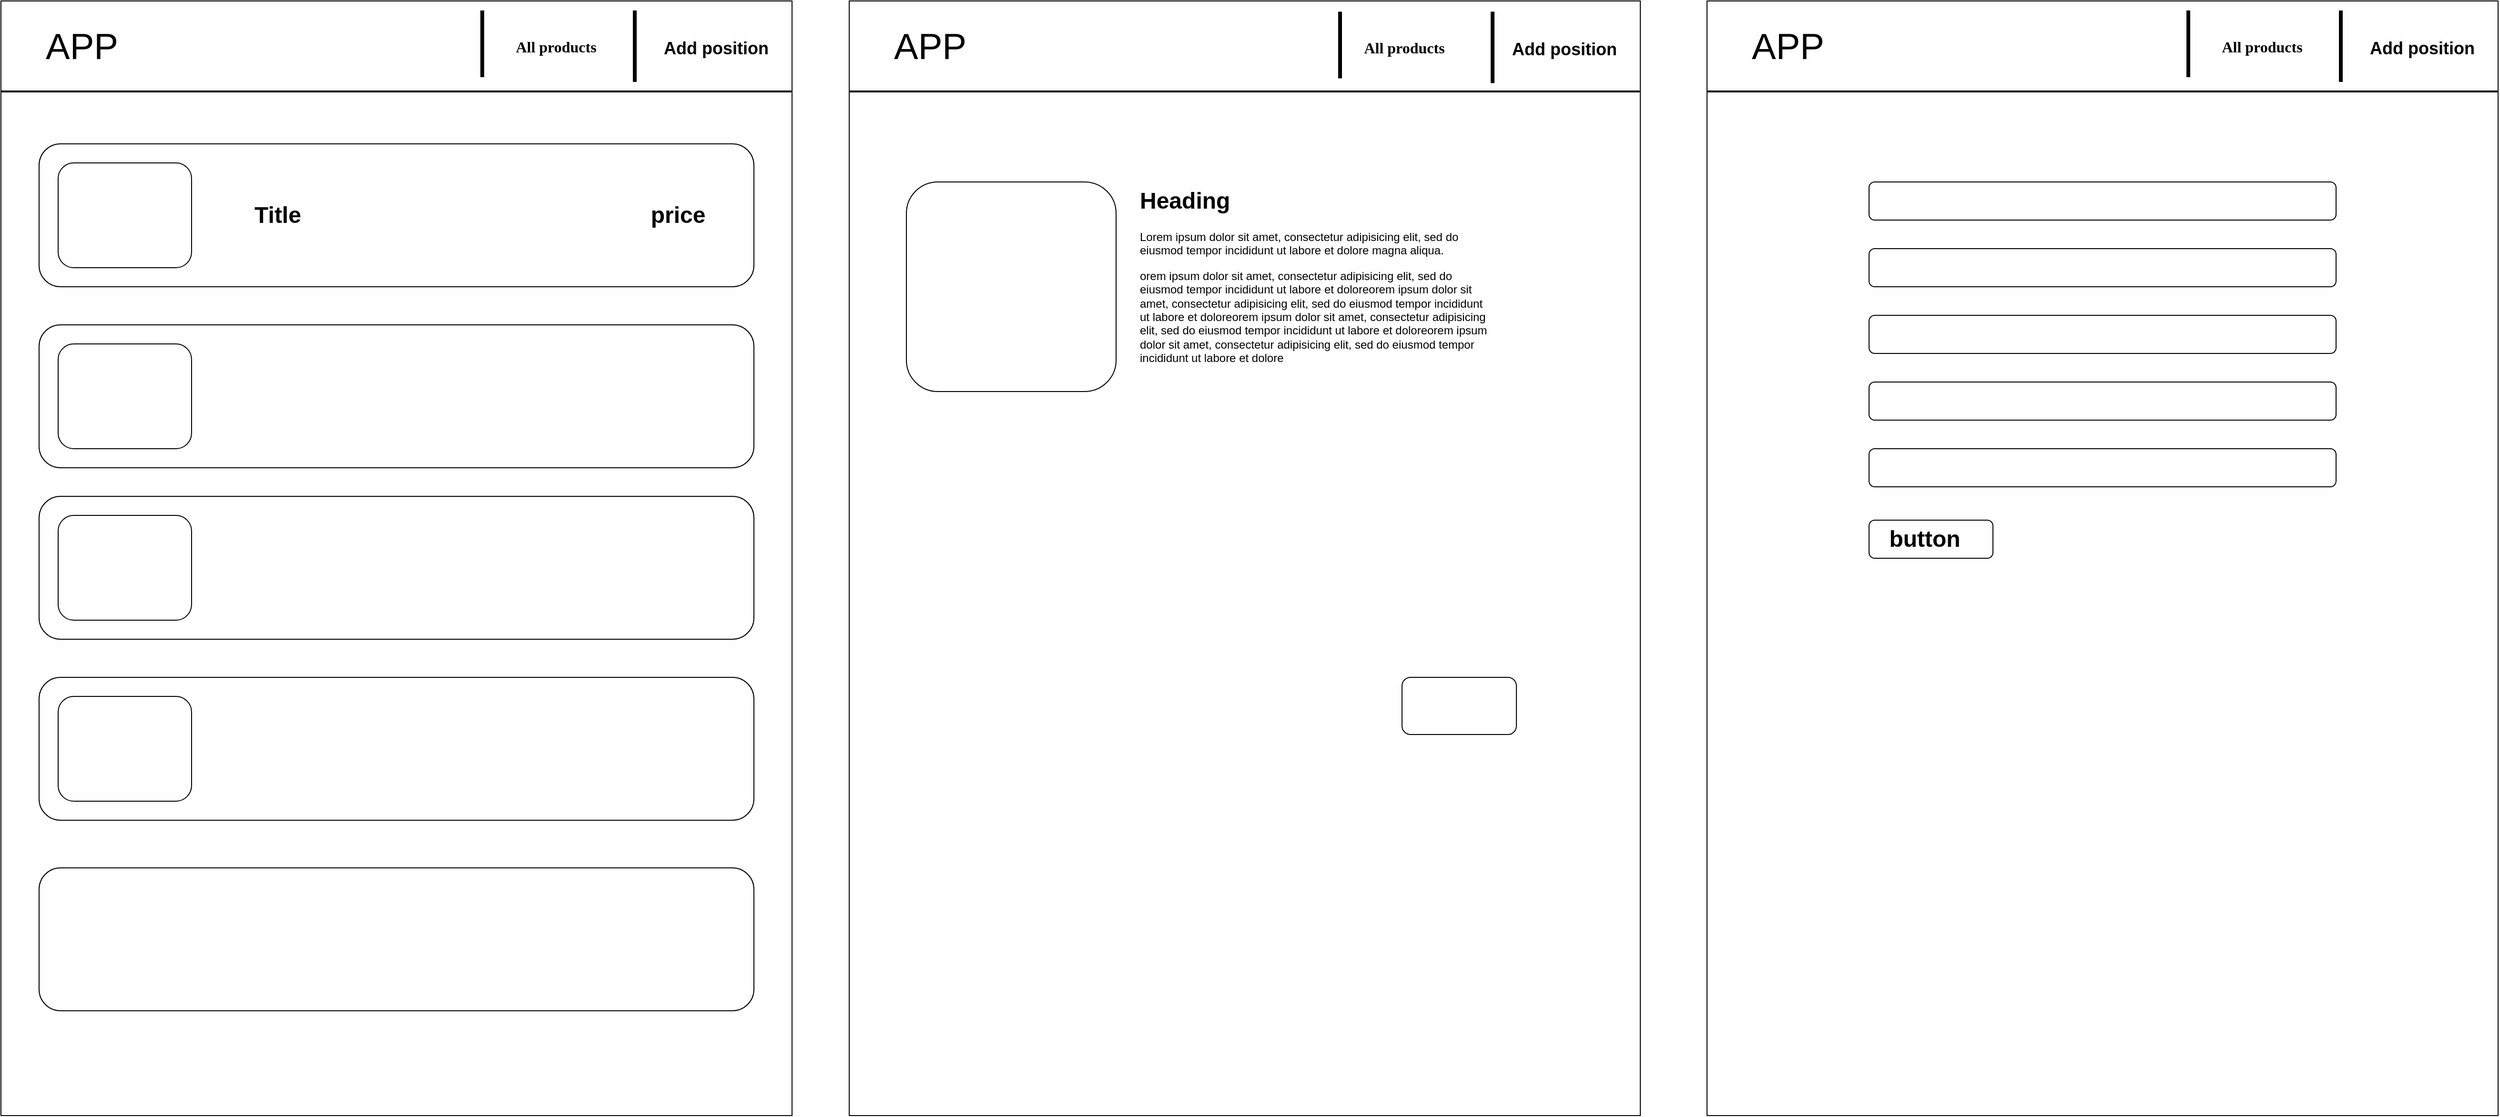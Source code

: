<mxfile version="21.6.9" type="github">
  <diagram id="C5RBs43oDa-KdzZeNtuy" name="Page-1">
    <mxGraphModel dx="5407" dy="2590" grid="1" gridSize="10" guides="1" tooltips="1" connect="1" arrows="1" fold="1" page="1" pageScale="1" pageWidth="827" pageHeight="1169" math="0" shadow="0">
      <root>
        <mxCell id="WIyWlLk6GJQsqaUBKTNV-0" />
        <mxCell id="WIyWlLk6GJQsqaUBKTNV-1" parent="WIyWlLk6GJQsqaUBKTNV-0" />
        <mxCell id="kHaYimWGmzNnGJCPvtg9-30" value="" style="rounded=1;whiteSpace=wrap;html=1;" vertex="1" parent="WIyWlLk6GJQsqaUBKTNV-1">
          <mxGeometry x="930" y="170" width="750" height="150" as="geometry" />
        </mxCell>
        <mxCell id="MD7UHL0Xo0C_XkCfp43g-0" value="" style="rounded=0;whiteSpace=wrap;html=1;" parent="WIyWlLk6GJQsqaUBKTNV-1" vertex="1">
          <mxGeometry y="20" width="830" height="1170" as="geometry" />
        </mxCell>
        <mxCell id="MD7UHL0Xo0C_XkCfp43g-8" value="" style="line;strokeWidth=2;html=1;" parent="WIyWlLk6GJQsqaUBKTNV-1" vertex="1">
          <mxGeometry y="110" width="830" height="10" as="geometry" />
        </mxCell>
        <mxCell id="MD7UHL0Xo0C_XkCfp43g-9" value="APP" style="text;html=1;strokeColor=none;fillColor=none;align=center;verticalAlign=middle;whiteSpace=wrap;rounded=0;fontSize=38;" parent="WIyWlLk6GJQsqaUBKTNV-1" vertex="1">
          <mxGeometry x="20" y="37.5" width="130" height="60" as="geometry" />
        </mxCell>
        <mxCell id="MD7UHL0Xo0C_XkCfp43g-10" value="" style="line;strokeWidth=4;direction=south;html=1;perimeter=backbonePerimeter;points=[];outlineConnect=0;" parent="WIyWlLk6GJQsqaUBKTNV-1" vertex="1">
          <mxGeometry x="660" y="30" width="10" height="75" as="geometry" />
        </mxCell>
        <mxCell id="MD7UHL0Xo0C_XkCfp43g-11" value="" style="line;strokeWidth=4;direction=south;html=1;perimeter=backbonePerimeter;points=[];outlineConnect=0;" parent="WIyWlLk6GJQsqaUBKTNV-1" vertex="1">
          <mxGeometry x="500" y="30" width="10" height="70" as="geometry" />
        </mxCell>
        <mxCell id="MD7UHL0Xo0C_XkCfp43g-12" value="&lt;ul style=&quot;display: flex; list-style: none; gap: 1rem; font-family: &amp;quot;Times New Roman&amp;quot;; font-size: medium; text-align: start;&quot; class=&quot;nav&quot;&gt;&lt;li&gt;All products&lt;/li&gt;&lt;li&gt;&lt;br&gt;&lt;/li&gt;&lt;/ul&gt;" style="text;strokeColor=none;fillColor=none;html=1;fontSize=24;fontStyle=1;verticalAlign=middle;align=center;" parent="WIyWlLk6GJQsqaUBKTNV-1" vertex="1">
          <mxGeometry x="520" y="47.5" width="100" height="40" as="geometry" />
        </mxCell>
        <mxCell id="MD7UHL0Xo0C_XkCfp43g-13" value="Add position" style="text;strokeColor=none;fillColor=none;html=1;fontSize=18;fontStyle=1;verticalAlign=middle;align=center;" parent="WIyWlLk6GJQsqaUBKTNV-1" vertex="1">
          <mxGeometry x="700" y="50" width="100" height="40" as="geometry" />
        </mxCell>
        <mxCell id="MD7UHL0Xo0C_XkCfp43g-14" value="" style="rounded=1;whiteSpace=wrap;html=1;" parent="WIyWlLk6GJQsqaUBKTNV-1" vertex="1">
          <mxGeometry x="40" y="170" width="750" height="150" as="geometry" />
        </mxCell>
        <mxCell id="MD7UHL0Xo0C_XkCfp43g-15" value="" style="rounded=1;whiteSpace=wrap;html=1;" parent="WIyWlLk6GJQsqaUBKTNV-1" vertex="1">
          <mxGeometry x="40" y="360" width="750" height="150" as="geometry" />
        </mxCell>
        <mxCell id="MD7UHL0Xo0C_XkCfp43g-16" value="" style="rounded=1;whiteSpace=wrap;html=1;" parent="WIyWlLk6GJQsqaUBKTNV-1" vertex="1">
          <mxGeometry x="40" y="540" width="750" height="150" as="geometry" />
        </mxCell>
        <mxCell id="MD7UHL0Xo0C_XkCfp43g-17" value="" style="rounded=1;whiteSpace=wrap;html=1;" parent="WIyWlLk6GJQsqaUBKTNV-1" vertex="1">
          <mxGeometry x="40" y="730" width="750" height="150" as="geometry" />
        </mxCell>
        <mxCell id="MD7UHL0Xo0C_XkCfp43g-18" value="" style="rounded=1;whiteSpace=wrap;html=1;" parent="WIyWlLk6GJQsqaUBKTNV-1" vertex="1">
          <mxGeometry x="40" y="930" width="750" height="150" as="geometry" />
        </mxCell>
        <mxCell id="MD7UHL0Xo0C_XkCfp43g-19" value="" style="rounded=1;whiteSpace=wrap;html=1;" parent="WIyWlLk6GJQsqaUBKTNV-1" vertex="1">
          <mxGeometry x="60" y="190" width="140" height="110" as="geometry" />
        </mxCell>
        <mxCell id="MD7UHL0Xo0C_XkCfp43g-20" value="" style="rounded=1;whiteSpace=wrap;html=1;" parent="WIyWlLk6GJQsqaUBKTNV-1" vertex="1">
          <mxGeometry x="60" y="380" width="140" height="110" as="geometry" />
        </mxCell>
        <mxCell id="MD7UHL0Xo0C_XkCfp43g-21" value="" style="rounded=1;whiteSpace=wrap;html=1;" parent="WIyWlLk6GJQsqaUBKTNV-1" vertex="1">
          <mxGeometry x="60" y="560" width="140" height="110" as="geometry" />
        </mxCell>
        <mxCell id="MD7UHL0Xo0C_XkCfp43g-22" value="" style="rounded=1;whiteSpace=wrap;html=1;" parent="WIyWlLk6GJQsqaUBKTNV-1" vertex="1">
          <mxGeometry x="60" y="750" width="140" height="110" as="geometry" />
        </mxCell>
        <mxCell id="kHaYimWGmzNnGJCPvtg9-0" value="Title" style="text;strokeColor=none;fillColor=none;html=1;fontSize=24;fontStyle=1;verticalAlign=middle;align=center;" vertex="1" parent="WIyWlLk6GJQsqaUBKTNV-1">
          <mxGeometry x="190" y="225" width="200" height="40" as="geometry" />
        </mxCell>
        <mxCell id="kHaYimWGmzNnGJCPvtg9-1" value="price" style="text;strokeColor=none;fillColor=none;html=1;fontSize=24;fontStyle=1;verticalAlign=middle;align=center;" vertex="1" parent="WIyWlLk6GJQsqaUBKTNV-1">
          <mxGeometry x="610" y="225" width="200" height="40" as="geometry" />
        </mxCell>
        <mxCell id="kHaYimWGmzNnGJCPvtg9-11" value="&lt;ul style=&quot;display: flex; list-style: none; gap: 1rem; font-family: &amp;quot;Times New Roman&amp;quot;; font-size: medium; text-align: start;&quot; class=&quot;nav&quot;&gt;&lt;li&gt;All products&lt;/li&gt;&lt;li&gt;&lt;br&gt;&lt;/li&gt;&lt;/ul&gt;" style="text;strokeColor=none;fillColor=none;html=1;fontSize=24;fontStyle=1;verticalAlign=middle;align=center;" vertex="1" parent="WIyWlLk6GJQsqaUBKTNV-1">
          <mxGeometry x="1410" y="47.5" width="100" height="40" as="geometry" />
        </mxCell>
        <mxCell id="kHaYimWGmzNnGJCPvtg9-12" value="" style="line;strokeWidth=4;direction=south;html=1;perimeter=backbonePerimeter;points=[];outlineConnect=0;" vertex="1" parent="WIyWlLk6GJQsqaUBKTNV-1">
          <mxGeometry x="1550" y="30" width="10" height="75" as="geometry" />
        </mxCell>
        <mxCell id="kHaYimWGmzNnGJCPvtg9-13" value="Add position" style="text;strokeColor=none;fillColor=none;html=1;fontSize=18;fontStyle=1;verticalAlign=middle;align=center;" vertex="1" parent="WIyWlLk6GJQsqaUBKTNV-1">
          <mxGeometry x="1590" y="50" width="100" height="40" as="geometry" />
        </mxCell>
        <mxCell id="kHaYimWGmzNnGJCPvtg9-15" value="" style="line;strokeWidth=2;html=1;" vertex="1" parent="WIyWlLk6GJQsqaUBKTNV-1">
          <mxGeometry x="890" y="110" width="830" height="10" as="geometry" />
        </mxCell>
        <mxCell id="kHaYimWGmzNnGJCPvtg9-14" value="" style="rounded=0;whiteSpace=wrap;html=1;" vertex="1" parent="WIyWlLk6GJQsqaUBKTNV-1">
          <mxGeometry x="890" y="20" width="830" height="1170" as="geometry" />
        </mxCell>
        <mxCell id="kHaYimWGmzNnGJCPvtg9-16" value="APP" style="text;html=1;strokeColor=none;fillColor=none;align=center;verticalAlign=middle;whiteSpace=wrap;rounded=0;fontSize=38;" vertex="1" parent="WIyWlLk6GJQsqaUBKTNV-1">
          <mxGeometry x="910" y="37.5" width="130" height="60" as="geometry" />
        </mxCell>
        <mxCell id="kHaYimWGmzNnGJCPvtg9-18" value="&lt;ul style=&quot;display: flex; list-style: none; gap: 1rem; font-family: &amp;quot;Times New Roman&amp;quot;; font-size: medium; text-align: start;&quot; class=&quot;nav&quot;&gt;&lt;li&gt;All products&lt;/li&gt;&lt;li&gt;&lt;br&gt;&lt;/li&gt;&lt;/ul&gt;" style="text;strokeColor=none;fillColor=none;html=1;fontSize=24;fontStyle=1;verticalAlign=middle;align=center;" vertex="1" parent="WIyWlLk6GJQsqaUBKTNV-1">
          <mxGeometry x="1410" y="48.75" width="100" height="40" as="geometry" />
        </mxCell>
        <mxCell id="kHaYimWGmzNnGJCPvtg9-19" value="Add position" style="text;strokeColor=none;fillColor=none;html=1;fontSize=18;fontStyle=1;verticalAlign=middle;align=center;" vertex="1" parent="WIyWlLk6GJQsqaUBKTNV-1">
          <mxGeometry x="1590" y="51.25" width="100" height="40" as="geometry" />
        </mxCell>
        <mxCell id="kHaYimWGmzNnGJCPvtg9-20" value="" style="line;strokeWidth=4;direction=south;html=1;perimeter=backbonePerimeter;points=[];outlineConnect=0;" vertex="1" parent="WIyWlLk6GJQsqaUBKTNV-1">
          <mxGeometry x="1400" y="31.25" width="10" height="70" as="geometry" />
        </mxCell>
        <mxCell id="kHaYimWGmzNnGJCPvtg9-21" value="" style="line;strokeWidth=4;direction=south;html=1;perimeter=backbonePerimeter;points=[];outlineConnect=0;" vertex="1" parent="WIyWlLk6GJQsqaUBKTNV-1">
          <mxGeometry x="1560" y="31.25" width="10" height="75" as="geometry" />
        </mxCell>
        <mxCell id="kHaYimWGmzNnGJCPvtg9-27" value="" style="rounded=1;whiteSpace=wrap;html=1;" vertex="1" parent="WIyWlLk6GJQsqaUBKTNV-1">
          <mxGeometry x="950" y="210" width="220" height="220" as="geometry" />
        </mxCell>
        <mxCell id="kHaYimWGmzNnGJCPvtg9-29" value="&lt;h1&gt;Heading&lt;/h1&gt;&lt;p&gt;Lorem ipsum dolor sit amet, consectetur adipisicing elit, sed do eiusmod tempor incididunt ut labore et dolore magna aliqua.&lt;/p&gt;orem ipsum dolor sit amet, consectetur adipisicing elit, sed do eiusmod tempor incididunt ut labore et doloreorem ipsum dolor sit amet, consectetur adipisicing elit, sed do eiusmod tempor incididunt ut labore et doloreorem ipsum dolor sit amet, consectetur adipisicing elit, sed do eiusmod tempor incididunt ut labore et doloreorem ipsum dolor sit amet, consectetur adipisicing elit, sed do eiusmod tempor incididunt ut labore et dolore" style="text;html=1;strokeColor=none;fillColor=none;spacing=5;spacingTop=-20;whiteSpace=wrap;overflow=hidden;rounded=0;" vertex="1" parent="WIyWlLk6GJQsqaUBKTNV-1">
          <mxGeometry x="1190" y="210" width="380" height="210" as="geometry" />
        </mxCell>
        <mxCell id="kHaYimWGmzNnGJCPvtg9-35" value="" style="line;strokeWidth=2;html=1;" vertex="1" parent="WIyWlLk6GJQsqaUBKTNV-1">
          <mxGeometry x="890" y="110" width="830" height="10" as="geometry" />
        </mxCell>
        <mxCell id="kHaYimWGmzNnGJCPvtg9-36" value="" style="rounded=0;whiteSpace=wrap;html=1;" vertex="1" parent="WIyWlLk6GJQsqaUBKTNV-1">
          <mxGeometry x="1790" y="20" width="830" height="1170" as="geometry" />
        </mxCell>
        <mxCell id="kHaYimWGmzNnGJCPvtg9-37" value="" style="line;strokeWidth=2;html=1;" vertex="1" parent="WIyWlLk6GJQsqaUBKTNV-1">
          <mxGeometry x="1790" y="110" width="830" height="10" as="geometry" />
        </mxCell>
        <mxCell id="kHaYimWGmzNnGJCPvtg9-38" value="APP" style="text;html=1;strokeColor=none;fillColor=none;align=center;verticalAlign=middle;whiteSpace=wrap;rounded=0;fontSize=38;" vertex="1" parent="WIyWlLk6GJQsqaUBKTNV-1">
          <mxGeometry x="1810" y="37.5" width="130" height="60" as="geometry" />
        </mxCell>
        <mxCell id="kHaYimWGmzNnGJCPvtg9-39" value="" style="line;strokeWidth=4;direction=south;html=1;perimeter=backbonePerimeter;points=[];outlineConnect=0;" vertex="1" parent="WIyWlLk6GJQsqaUBKTNV-1">
          <mxGeometry x="2450" y="30" width="10" height="75" as="geometry" />
        </mxCell>
        <mxCell id="kHaYimWGmzNnGJCPvtg9-40" value="" style="line;strokeWidth=4;direction=south;html=1;perimeter=backbonePerimeter;points=[];outlineConnect=0;" vertex="1" parent="WIyWlLk6GJQsqaUBKTNV-1">
          <mxGeometry x="2290" y="30" width="10" height="70" as="geometry" />
        </mxCell>
        <mxCell id="kHaYimWGmzNnGJCPvtg9-41" value="&lt;ul style=&quot;display: flex; list-style: none; gap: 1rem; font-family: &amp;quot;Times New Roman&amp;quot;; font-size: medium; text-align: start;&quot; class=&quot;nav&quot;&gt;&lt;li&gt;All products&lt;/li&gt;&lt;li&gt;&lt;br&gt;&lt;/li&gt;&lt;/ul&gt;" style="text;strokeColor=none;fillColor=none;html=1;fontSize=24;fontStyle=1;verticalAlign=middle;align=center;" vertex="1" parent="WIyWlLk6GJQsqaUBKTNV-1">
          <mxGeometry x="2310" y="47.5" width="100" height="40" as="geometry" />
        </mxCell>
        <mxCell id="kHaYimWGmzNnGJCPvtg9-42" value="Add position" style="text;strokeColor=none;fillColor=none;html=1;fontSize=18;fontStyle=1;verticalAlign=middle;align=center;" vertex="1" parent="WIyWlLk6GJQsqaUBKTNV-1">
          <mxGeometry x="2490" y="50" width="100" height="40" as="geometry" />
        </mxCell>
        <mxCell id="kHaYimWGmzNnGJCPvtg9-56" value="" style="rounded=1;whiteSpace=wrap;html=1;" vertex="1" parent="WIyWlLk6GJQsqaUBKTNV-1">
          <mxGeometry x="1470" y="730" width="120" height="60" as="geometry" />
        </mxCell>
        <mxCell id="kHaYimWGmzNnGJCPvtg9-57" value="" style="rounded=1;whiteSpace=wrap;html=1;" vertex="1" parent="WIyWlLk6GJQsqaUBKTNV-1">
          <mxGeometry x="1960" y="210" width="490" height="40" as="geometry" />
        </mxCell>
        <mxCell id="kHaYimWGmzNnGJCPvtg9-58" value="" style="rounded=1;whiteSpace=wrap;html=1;" vertex="1" parent="WIyWlLk6GJQsqaUBKTNV-1">
          <mxGeometry x="1960" y="280" width="490" height="40" as="geometry" />
        </mxCell>
        <mxCell id="kHaYimWGmzNnGJCPvtg9-59" value="" style="rounded=1;whiteSpace=wrap;html=1;" vertex="1" parent="WIyWlLk6GJQsqaUBKTNV-1">
          <mxGeometry x="1960" y="350" width="490" height="40" as="geometry" />
        </mxCell>
        <mxCell id="kHaYimWGmzNnGJCPvtg9-60" value="" style="rounded=1;whiteSpace=wrap;html=1;" vertex="1" parent="WIyWlLk6GJQsqaUBKTNV-1">
          <mxGeometry x="1960" y="420" width="490" height="40" as="geometry" />
        </mxCell>
        <mxCell id="kHaYimWGmzNnGJCPvtg9-61" value="" style="rounded=1;whiteSpace=wrap;html=1;" vertex="1" parent="WIyWlLk6GJQsqaUBKTNV-1">
          <mxGeometry x="1960" y="490" width="490" height="40" as="geometry" />
        </mxCell>
        <mxCell id="kHaYimWGmzNnGJCPvtg9-62" value="" style="rounded=1;whiteSpace=wrap;html=1;" vertex="1" parent="WIyWlLk6GJQsqaUBKTNV-1">
          <mxGeometry x="1960" y="565" width="130" height="40" as="geometry" />
        </mxCell>
        <mxCell id="kHaYimWGmzNnGJCPvtg9-63" value="button" style="text;strokeColor=none;fillColor=none;html=1;fontSize=24;fontStyle=1;verticalAlign=middle;align=center;" vertex="1" parent="WIyWlLk6GJQsqaUBKTNV-1">
          <mxGeometry x="1968" y="565" width="100" height="40" as="geometry" />
        </mxCell>
      </root>
    </mxGraphModel>
  </diagram>
</mxfile>
